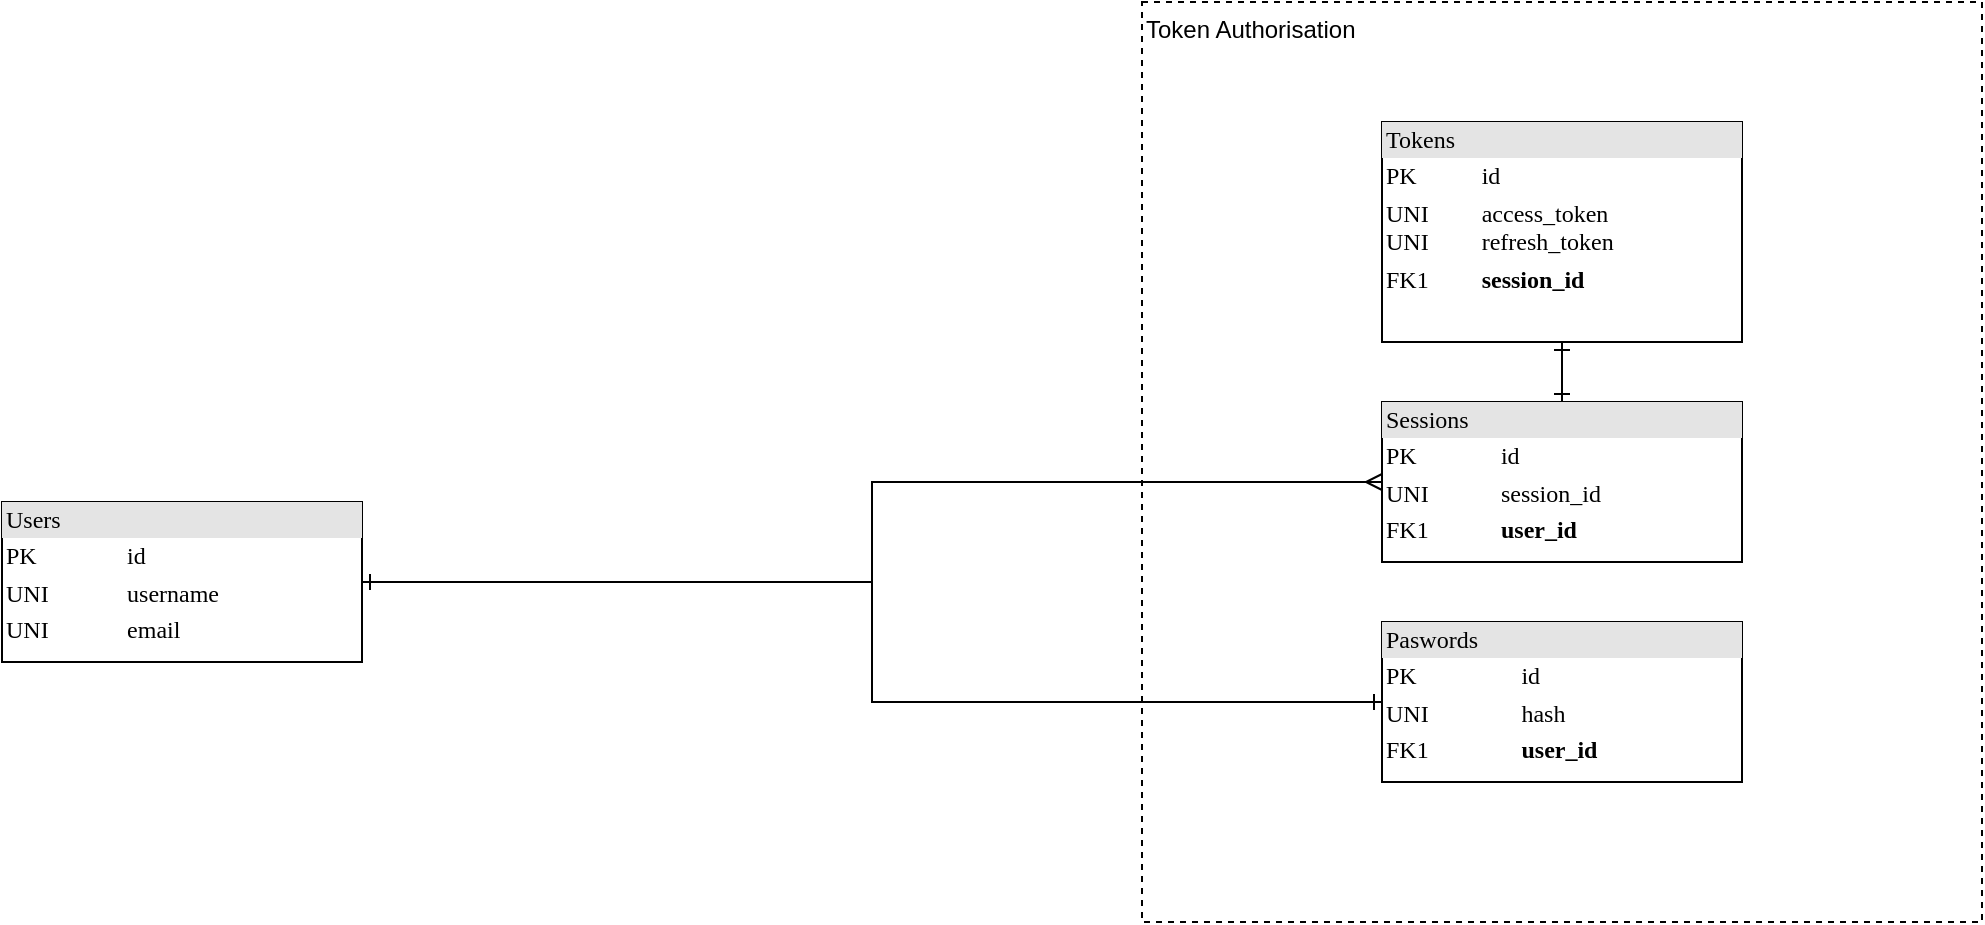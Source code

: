 <mxfile version="26.0.5">
  <diagram name="Page-1" id="2ca16b54-16f6-2749-3443-fa8db7711227">
    <mxGraphModel dx="2074" dy="1098" grid="1" gridSize="10" guides="1" tooltips="1" connect="1" arrows="1" fold="1" page="1" pageScale="1" pageWidth="1100" pageHeight="850" background="none" math="0" shadow="0">
      <root>
        <mxCell id="0" />
        <mxCell id="1" parent="0" />
        <mxCell id="2ed32ef02a7f4228-1" value="&lt;div style=&quot;box-sizing: border-box; width: 100%; background: rgb(228, 228, 228); padding: 2px;&quot;&gt;Users&lt;/div&gt;&lt;table style=&quot;width:100%;font-size:1em;&quot; cellpadding=&quot;2&quot; cellspacing=&quot;0&quot;&gt;&lt;tbody&gt;&lt;tr&gt;&lt;td&gt;PK&lt;/td&gt;&lt;td&gt;id&lt;/td&gt;&lt;/tr&gt;&lt;tr&gt;&lt;td&gt;UNI&lt;/td&gt;&lt;td&gt;username&lt;/td&gt;&lt;/tr&gt;&lt;tr&gt;&lt;td&gt;UNI&lt;/td&gt;&lt;td&gt;email&lt;/td&gt;&lt;/tr&gt;&lt;/tbody&gt;&lt;/table&gt;" style="verticalAlign=top;align=left;overflow=fill;html=1;rounded=0;shadow=0;comic=0;labelBackgroundColor=none;strokeWidth=1;fontFamily=Verdana;fontSize=12" parent="1" vertex="1">
          <mxGeometry x="50" y="340" width="180" height="80" as="geometry" />
        </mxCell>
        <mxCell id="23H6w32QPPdcdzGnIBgr-2" style="edgeStyle=orthogonalEdgeStyle;rounded=0;orthogonalLoop=1;jettySize=auto;html=1;entryX=1;entryY=0.5;entryDx=0;entryDy=0;endArrow=ERone;endFill=0;startArrow=ERone;startFill=0;" edge="1" parent="1" source="23H6w32QPPdcdzGnIBgr-1" target="2ed32ef02a7f4228-1">
          <mxGeometry relative="1" as="geometry" />
        </mxCell>
        <mxCell id="23H6w32QPPdcdzGnIBgr-1" value="&lt;div style=&quot;box-sizing: border-box; width: 100%; background: rgb(228, 228, 228); padding: 2px;&quot;&gt;Paswords&lt;/div&gt;&lt;table style=&quot;width:100%;font-size:1em;&quot; cellpadding=&quot;2&quot; cellspacing=&quot;0&quot;&gt;&lt;tbody&gt;&lt;tr&gt;&lt;td&gt;PK&lt;/td&gt;&lt;td&gt;id&lt;/td&gt;&lt;/tr&gt;&lt;tr&gt;&lt;td&gt;UNI&lt;/td&gt;&lt;td&gt;hash&lt;/td&gt;&lt;/tr&gt;&lt;tr&gt;&lt;td&gt;FK1&lt;/td&gt;&lt;td&gt;&lt;b&gt;user_id&lt;/b&gt;&lt;/td&gt;&lt;/tr&gt;&lt;/tbody&gt;&lt;/table&gt;" style="verticalAlign=top;align=left;overflow=fill;html=1;rounded=0;shadow=0;comic=0;labelBackgroundColor=none;strokeWidth=1;fontFamily=Verdana;fontSize=12" vertex="1" parent="1">
          <mxGeometry x="740" y="400" width="180" height="80" as="geometry" />
        </mxCell>
        <mxCell id="23H6w32QPPdcdzGnIBgr-6" style="edgeStyle=orthogonalEdgeStyle;rounded=0;orthogonalLoop=1;jettySize=auto;html=1;endArrow=ERone;endFill=0;startArrow=ERmany;startFill=0;" edge="1" parent="1" source="23H6w32QPPdcdzGnIBgr-5" target="2ed32ef02a7f4228-1">
          <mxGeometry relative="1" as="geometry" />
        </mxCell>
        <mxCell id="23H6w32QPPdcdzGnIBgr-5" value="&lt;div style=&quot;box-sizing: border-box; width: 100%; background: rgb(228, 228, 228); padding: 2px;&quot;&gt;Sessions&lt;/div&gt;&lt;table style=&quot;width:100%;font-size:1em;&quot; cellpadding=&quot;2&quot; cellspacing=&quot;0&quot;&gt;&lt;tbody&gt;&lt;tr&gt;&lt;td&gt;PK&lt;/td&gt;&lt;td&gt;id&lt;/td&gt;&lt;/tr&gt;&lt;tr&gt;&lt;td&gt;UNI&lt;/td&gt;&lt;td&gt;session_id&lt;/td&gt;&lt;/tr&gt;&lt;tr&gt;&lt;td&gt;FK1&lt;/td&gt;&lt;td&gt;&lt;b&gt;user_id&lt;/b&gt;&lt;/td&gt;&lt;/tr&gt;&lt;/tbody&gt;&lt;/table&gt;" style="verticalAlign=top;align=left;overflow=fill;html=1;rounded=0;shadow=0;comic=0;labelBackgroundColor=none;strokeWidth=1;fontFamily=Verdana;fontSize=12" vertex="1" parent="1">
          <mxGeometry x="740" y="290" width="180" height="80" as="geometry" />
        </mxCell>
        <mxCell id="23H6w32QPPdcdzGnIBgr-8" style="edgeStyle=orthogonalEdgeStyle;rounded=0;orthogonalLoop=1;jettySize=auto;html=1;entryX=0.5;entryY=0;entryDx=0;entryDy=0;endArrow=ERone;endFill=0;startArrow=ERone;startFill=0;" edge="1" parent="1" source="23H6w32QPPdcdzGnIBgr-7" target="23H6w32QPPdcdzGnIBgr-5">
          <mxGeometry relative="1" as="geometry" />
        </mxCell>
        <mxCell id="23H6w32QPPdcdzGnIBgr-7" value="&lt;div style=&quot;box-sizing: border-box; width: 100%; background: rgb(228, 228, 228); padding: 2px;&quot;&gt;Tokens&lt;/div&gt;&lt;table style=&quot;width:100%;font-size:1em;&quot; cellpadding=&quot;2&quot; cellspacing=&quot;0&quot;&gt;&lt;tbody&gt;&lt;tr&gt;&lt;td&gt;PK&lt;/td&gt;&lt;td&gt;id&lt;/td&gt;&lt;/tr&gt;&lt;tr&gt;&lt;td&gt;UNI&lt;br&gt;UNI&lt;/td&gt;&lt;td&gt;access_token&lt;br&gt;refresh_token&lt;/td&gt;&lt;/tr&gt;&lt;tr&gt;&lt;td&gt;FK1&lt;/td&gt;&lt;td&gt;&lt;b&gt;session_id&lt;/b&gt;&lt;/td&gt;&lt;/tr&gt;&lt;/tbody&gt;&lt;/table&gt;" style="verticalAlign=top;align=left;overflow=fill;html=1;rounded=0;shadow=0;comic=0;labelBackgroundColor=none;strokeWidth=1;fontFamily=Verdana;fontSize=12" vertex="1" parent="1">
          <mxGeometry x="740" y="150" width="180" height="110" as="geometry" />
        </mxCell>
        <mxCell id="23H6w32QPPdcdzGnIBgr-10" value="Token Authorisation&lt;div&gt;&lt;br&gt;&lt;/div&gt;&lt;div&gt;&lt;br&gt;&lt;/div&gt;&lt;div&gt;&lt;br&gt;&lt;/div&gt;&lt;div&gt;&lt;br&gt;&lt;/div&gt;&lt;div&gt;&lt;br&gt;&lt;/div&gt;&lt;div&gt;&lt;br&gt;&lt;/div&gt;&lt;div&gt;&lt;br&gt;&lt;/div&gt;&lt;div&gt;&lt;br&gt;&lt;/div&gt;&lt;div&gt;&lt;br&gt;&lt;/div&gt;&lt;div&gt;&lt;br&gt;&lt;/div&gt;&lt;div&gt;&lt;br&gt;&lt;/div&gt;&lt;div&gt;&lt;br&gt;&lt;/div&gt;&lt;div&gt;&lt;br&gt;&lt;/div&gt;&lt;div&gt;&lt;br&gt;&lt;/div&gt;&lt;div&gt;&lt;br&gt;&lt;/div&gt;&lt;div&gt;&lt;br&gt;&lt;/div&gt;&lt;div&gt;&lt;br&gt;&lt;/div&gt;&lt;div&gt;&lt;br&gt;&lt;/div&gt;&lt;div&gt;&lt;br&gt;&lt;/div&gt;&lt;div&gt;&lt;br&gt;&lt;/div&gt;&lt;div&gt;&lt;br&gt;&lt;/div&gt;&lt;div&gt;&lt;br&gt;&lt;/div&gt;&lt;div&gt;&lt;br&gt;&lt;/div&gt;&lt;div&gt;&lt;br&gt;&lt;/div&gt;&lt;div&gt;&lt;br&gt;&lt;/div&gt;&lt;div&gt;&lt;br&gt;&lt;/div&gt;&lt;div&gt;&lt;br&gt;&lt;/div&gt;&lt;div&gt;&lt;br&gt;&lt;/div&gt;&lt;div&gt;&lt;br&gt;&lt;/div&gt;&lt;div&gt;&lt;br&gt;&lt;/div&gt;" style="rounded=0;whiteSpace=wrap;html=1;fillColor=none;dashed=1;align=left;" vertex="1" parent="1">
          <mxGeometry x="620" y="90" width="420" height="460" as="geometry" />
        </mxCell>
      </root>
    </mxGraphModel>
  </diagram>
</mxfile>
